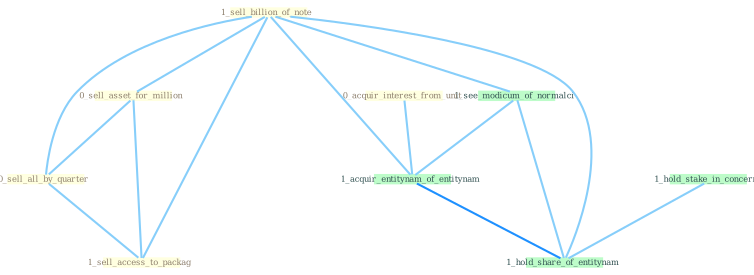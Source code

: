 Graph G{ 
    node
    [shape=polygon,style=filled,width=.5,height=.06,color="#BDFCC9",fixedsize=true,fontsize=4,
    fontcolor="#2f4f4f"];
    {node
    [color="#ffffe0", fontcolor="#8b7d6b"] "1_sell_billion_of_note " "0_sell_asset_for_million " "0_sell_all_by_quarter " "0_acquir_interest_from_unit " "1_sell_access_to_packag "}
{node [color="#fff0f5", fontcolor="#b22222"]}
edge [color="#B0E2FF"];

	"1_sell_billion_of_note " -- "0_sell_asset_for_million " [w="1", color="#87cefa" ];
	"1_sell_billion_of_note " -- "0_sell_all_by_quarter " [w="1", color="#87cefa" ];
	"1_sell_billion_of_note " -- "1_sell_access_to_packag " [w="1", color="#87cefa" ];
	"1_sell_billion_of_note " -- "1_see_modicum_of_normalci " [w="1", color="#87cefa" ];
	"1_sell_billion_of_note " -- "1_acquir_entitynam_of_entitynam " [w="1", color="#87cefa" ];
	"1_sell_billion_of_note " -- "1_hold_share_of_entitynam " [w="1", color="#87cefa" ];
	"0_sell_asset_for_million " -- "0_sell_all_by_quarter " [w="1", color="#87cefa" ];
	"0_sell_asset_for_million " -- "1_sell_access_to_packag " [w="1", color="#87cefa" ];
	"0_sell_all_by_quarter " -- "1_sell_access_to_packag " [w="1", color="#87cefa" ];
	"0_acquir_interest_from_unit " -- "1_acquir_entitynam_of_entitynam " [w="1", color="#87cefa" ];
	"1_hold_stake_in_concern " -- "1_hold_share_of_entitynam " [w="1", color="#87cefa" ];
	"1_see_modicum_of_normalci " -- "1_acquir_entitynam_of_entitynam " [w="1", color="#87cefa" ];
	"1_see_modicum_of_normalci " -- "1_hold_share_of_entitynam " [w="1", color="#87cefa" ];
	"1_acquir_entitynam_of_entitynam " -- "1_hold_share_of_entitynam " [w="2", color="#1e90ff" , len=0.8];
}
